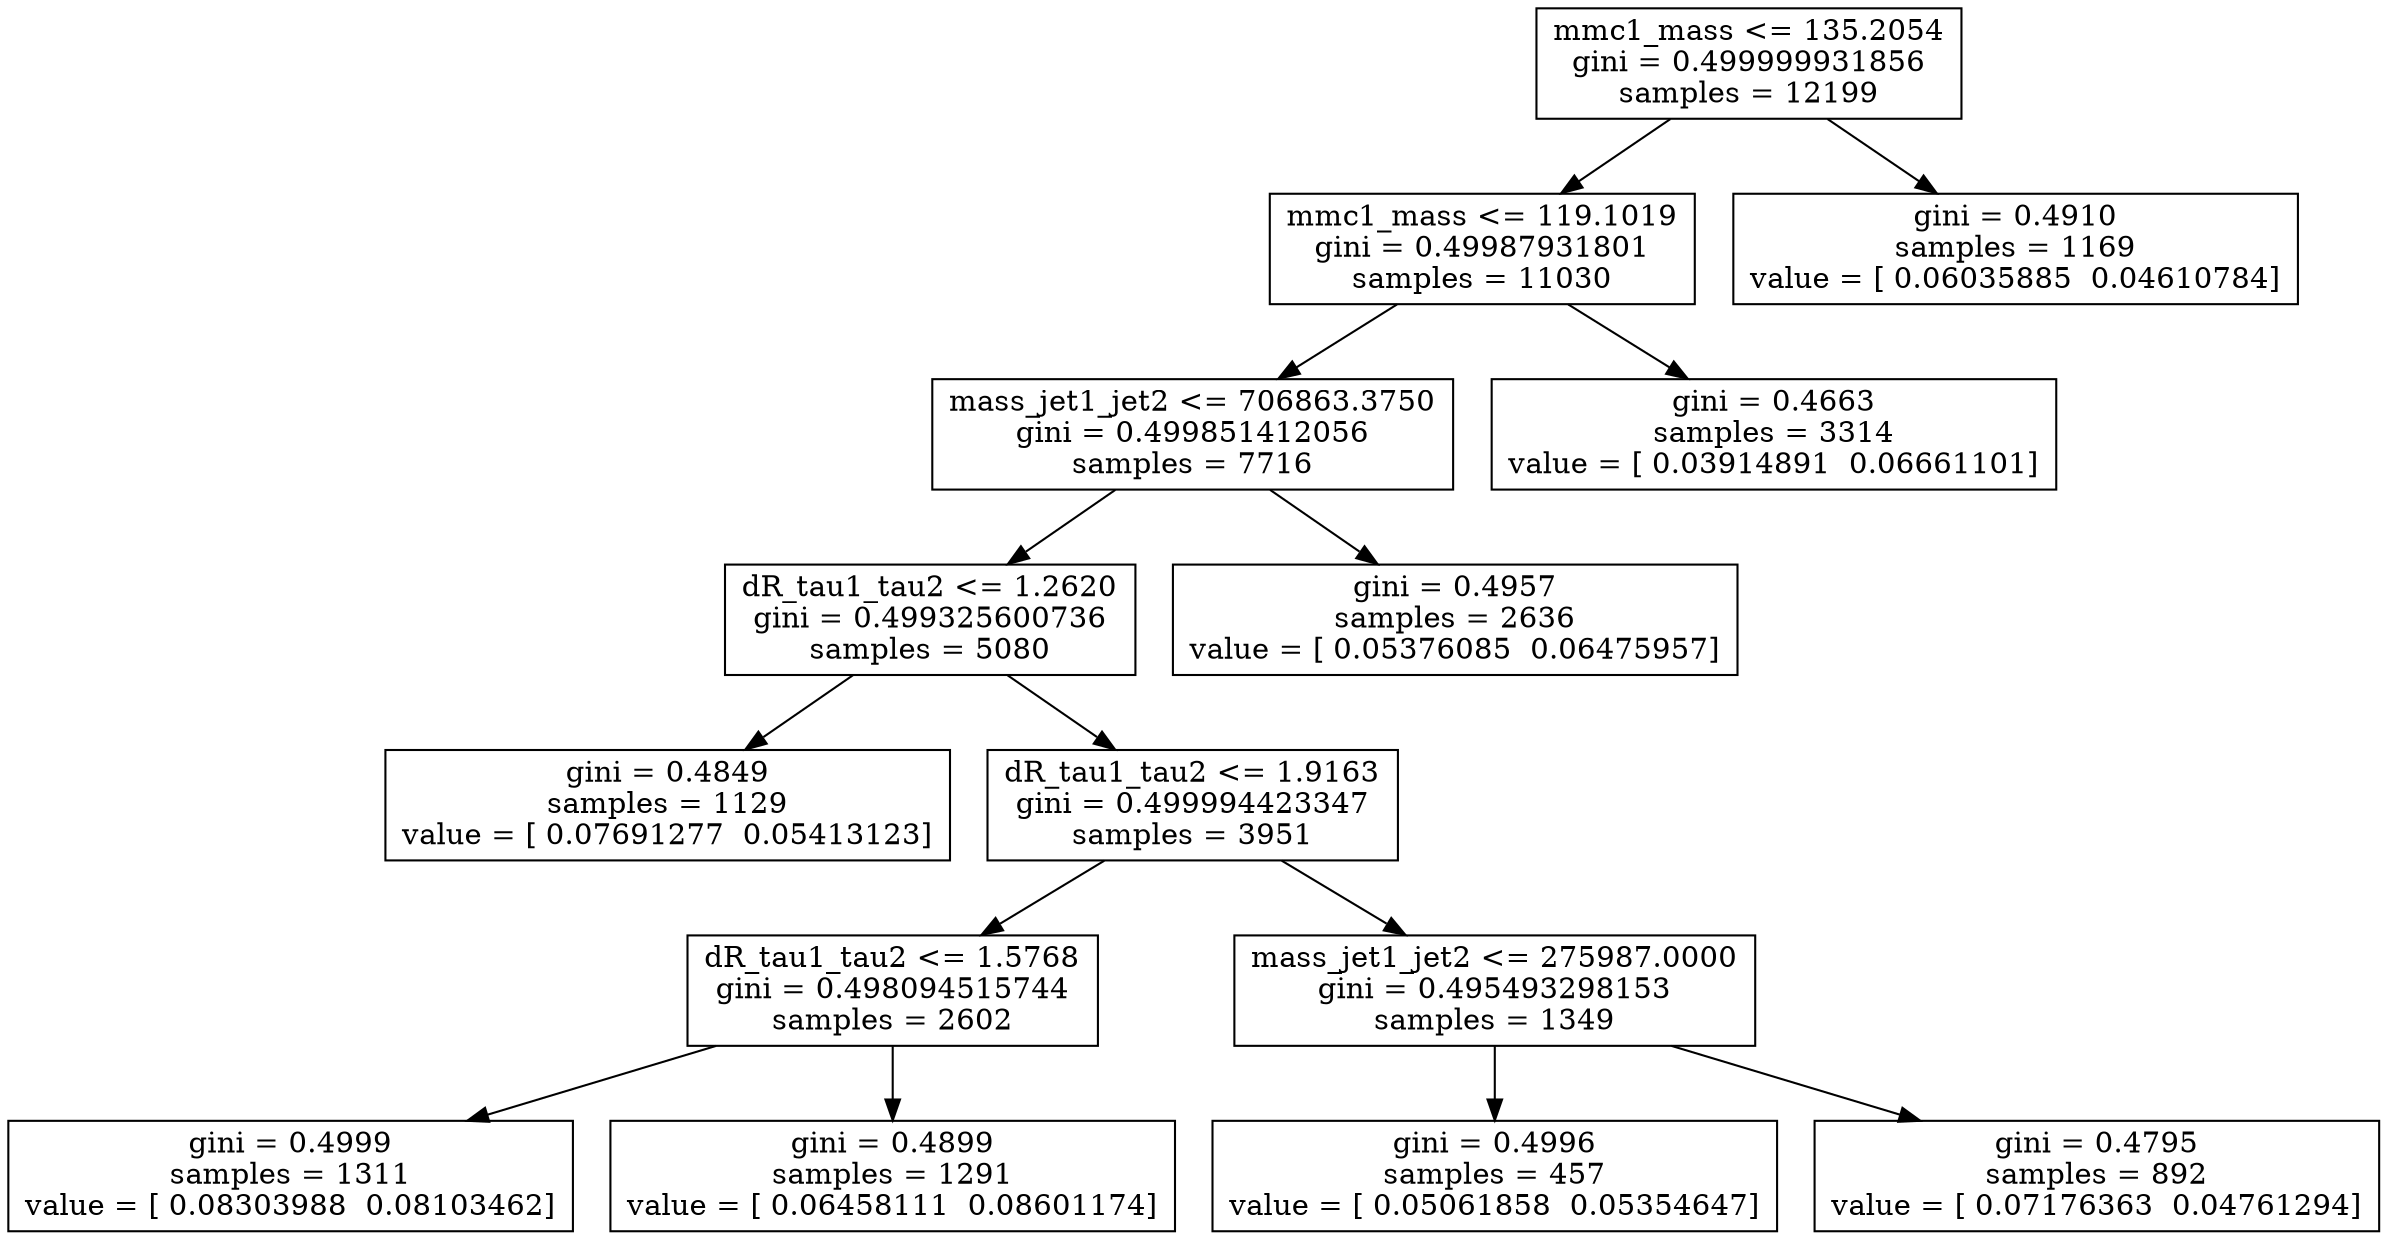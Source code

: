 digraph Tree {
0 [label="mmc1_mass <= 135.2054\ngini = 0.499999931856\nsamples = 12199", shape="box"] ;
1 [label="mmc1_mass <= 119.1019\ngini = 0.49987931801\nsamples = 11030", shape="box"] ;
0 -> 1 ;
2 [label="mass_jet1_jet2 <= 706863.3750\ngini = 0.499851412056\nsamples = 7716", shape="box"] ;
1 -> 2 ;
3 [label="dR_tau1_tau2 <= 1.2620\ngini = 0.499325600736\nsamples = 5080", shape="box"] ;
2 -> 3 ;
4 [label="gini = 0.4849\nsamples = 1129\nvalue = [ 0.07691277  0.05413123]", shape="box"] ;
3 -> 4 ;
5 [label="dR_tau1_tau2 <= 1.9163\ngini = 0.499994423347\nsamples = 3951", shape="box"] ;
3 -> 5 ;
6 [label="dR_tau1_tau2 <= 1.5768\ngini = 0.498094515744\nsamples = 2602", shape="box"] ;
5 -> 6 ;
7 [label="gini = 0.4999\nsamples = 1311\nvalue = [ 0.08303988  0.08103462]", shape="box"] ;
6 -> 7 ;
8 [label="gini = 0.4899\nsamples = 1291\nvalue = [ 0.06458111  0.08601174]", shape="box"] ;
6 -> 8 ;
9 [label="mass_jet1_jet2 <= 275987.0000\ngini = 0.495493298153\nsamples = 1349", shape="box"] ;
5 -> 9 ;
10 [label="gini = 0.4996\nsamples = 457\nvalue = [ 0.05061858  0.05354647]", shape="box"] ;
9 -> 10 ;
11 [label="gini = 0.4795\nsamples = 892\nvalue = [ 0.07176363  0.04761294]", shape="box"] ;
9 -> 11 ;
12 [label="gini = 0.4957\nsamples = 2636\nvalue = [ 0.05376085  0.06475957]", shape="box"] ;
2 -> 12 ;
13 [label="gini = 0.4663\nsamples = 3314\nvalue = [ 0.03914891  0.06661101]", shape="box"] ;
1 -> 13 ;
14 [label="gini = 0.4910\nsamples = 1169\nvalue = [ 0.06035885  0.04610784]", shape="box"] ;
0 -> 14 ;
}